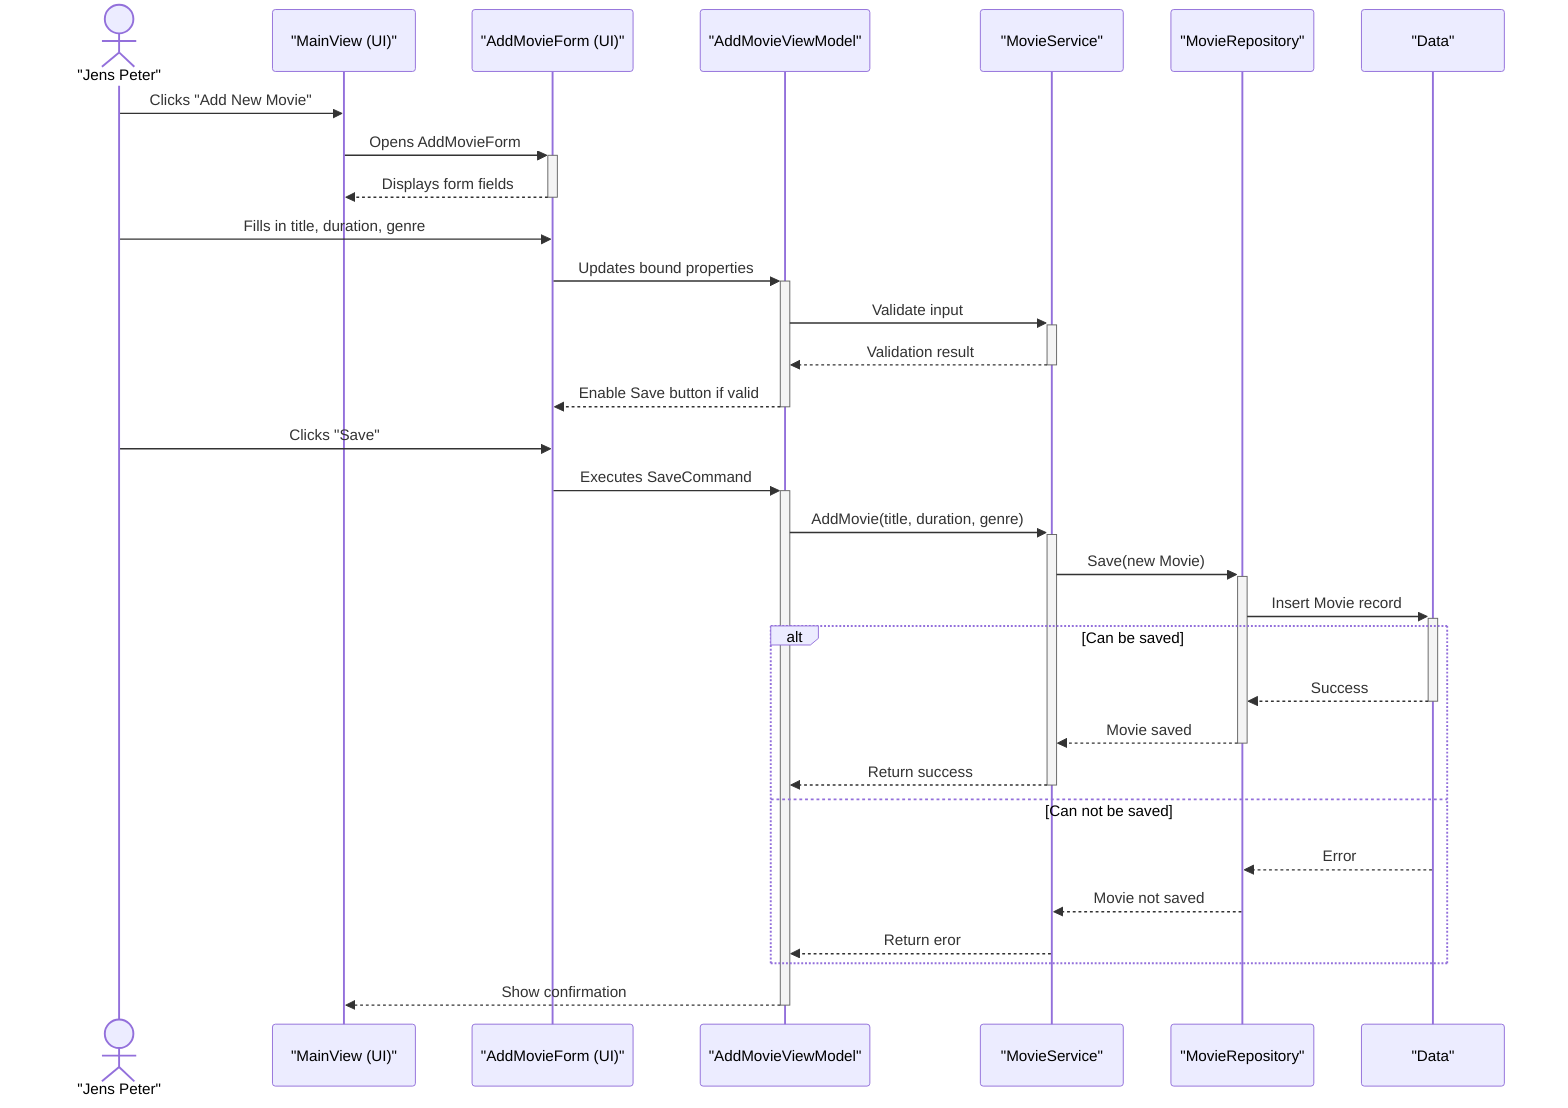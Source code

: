 ﻿sequenceDiagram
    actor JensPeter as "Jens Peter"
    participant UI as "MainView (UI)"
    participant Form as "AddMovieForm (UI)"
    participant VM as "AddMovieViewModel"
    participant Service as "MovieService"
    participant Repo as "MovieRepository"
    participant DB as "Data"

    JensPeter->>UI: Clicks "Add New Movie"
    UI->>+Form: Opens AddMovieForm
    Form-->>-UI: Displays form fields

    JensPeter->>Form: Fills in title, duration, genre
    Form->>+VM: Updates bound properties

    VM->>+Service: Validate input
    Service-->>-VM: Validation result
    VM-->>-Form: Enable Save button if valid

    JensPeter->>Form: Clicks "Save"
    Form->>+VM: Executes SaveCommand

    VM->>+Service: AddMovie(title, duration, genre)
    Service->>+Repo: Save(new Movie)
    Repo->>+DB: Insert Movie record
    alt Can be saved
    DB-->>-Repo: Success
    Repo-->>-Service: Movie saved
    Service-->>-VM: Return success
    else Can not be saved
    DB-->>Repo: Error
    Repo-->>Service: Movie not saved
    Service-->>VM: Return eror
    end
    VM-->>-UI: Show confirmation